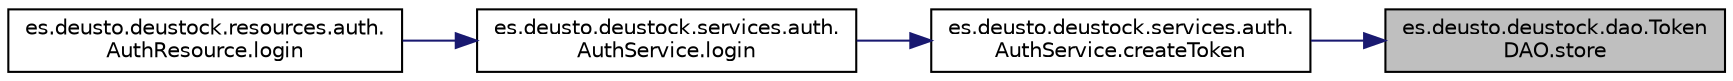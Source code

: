 digraph "es.deusto.deustock.dao.TokenDAO.store"
{
 // LATEX_PDF_SIZE
  edge [fontname="Helvetica",fontsize="10",labelfontname="Helvetica",labelfontsize="10"];
  node [fontname="Helvetica",fontsize="10",shape=record];
  rankdir="RL";
  Node1 [label="es.deusto.deustock.dao.Token\lDAO.store",height=0.2,width=0.4,color="black", fillcolor="grey75", style="filled", fontcolor="black",tooltip=" "];
  Node1 -> Node2 [dir="back",color="midnightblue",fontsize="10",style="solid",fontname="Helvetica"];
  Node2 [label="es.deusto.deustock.services.auth.\lAuthService.createToken",height=0.2,width=0.4,color="black", fillcolor="white", style="filled",URL="$classes_1_1deusto_1_1deustock_1_1services_1_1auth_1_1_auth_service.html#a85fc9190cda7ea333f9962b4c4afa6b4",tooltip=" "];
  Node2 -> Node3 [dir="back",color="midnightblue",fontsize="10",style="solid",fontname="Helvetica"];
  Node3 [label="es.deusto.deustock.services.auth.\lAuthService.login",height=0.2,width=0.4,color="black", fillcolor="white", style="filled",URL="$classes_1_1deusto_1_1deustock_1_1services_1_1auth_1_1_auth_service.html#a4220177ca0caac94511e0b1a68d4298a",tooltip=" "];
  Node3 -> Node4 [dir="back",color="midnightblue",fontsize="10",style="solid",fontname="Helvetica"];
  Node4 [label="es.deusto.deustock.resources.auth.\lAuthResource.login",height=0.2,width=0.4,color="black", fillcolor="white", style="filled",URL="$classes_1_1deusto_1_1deustock_1_1resources_1_1auth_1_1_auth_resource.html#a329de8a284fb806f708bd93dc9d9b570",tooltip=" "];
}

